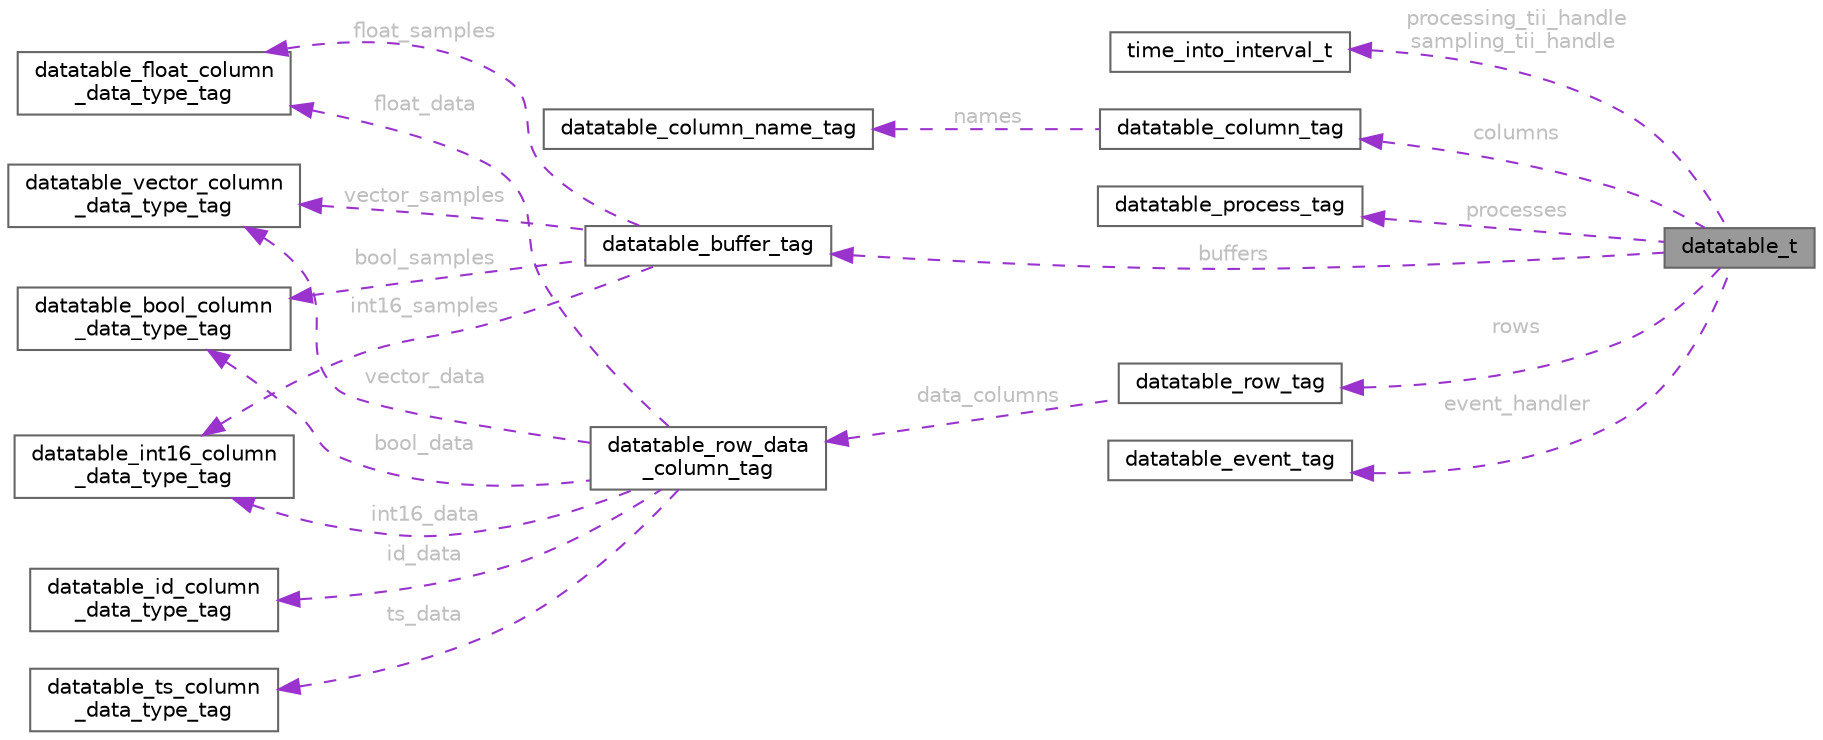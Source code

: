 digraph "datatable_t"
{
 // LATEX_PDF_SIZE
  bgcolor="transparent";
  edge [fontname=Helvetica,fontsize=10,labelfontname=Helvetica,labelfontsize=10];
  node [fontname=Helvetica,fontsize=10,shape=box,height=0.2,width=0.4];
  rankdir="LR";
  Node1 [id="Node000001",label="datatable_t",height=0.2,width=0.4,color="gray40", fillcolor="grey60", style="filled", fontcolor="black",tooltip="Data-table state object structure definition. Do not modify these fields once the data-table handle i..."];
  Node2 -> Node1 [id="edge1_Node000001_Node000002",dir="back",color="darkorchid3",style="dashed",tooltip=" ",label=" processing_tii_handle\nsampling_tii_handle",fontcolor="grey" ];
  Node2 [id="Node000002",label="time_into_interval_t",height=0.2,width=0.4,color="gray40", fillcolor="white", style="filled",URL="$structtime__into__interval__t.html",tooltip="Time-into-interval structure."];
  Node3 -> Node1 [id="edge2_Node000001_Node000003",dir="back",color="darkorchid3",style="dashed",tooltip=" ",label=" columns",fontcolor="grey" ];
  Node3 [id="Node000003",label="datatable_column_tag",height=0.2,width=0.4,color="gray40", fillcolor="white", style="filled",URL="$structdatatable__column__tag.html",tooltip="Data-table column structure. The data-table record identifier and timestamp columns are created by de..."];
  Node4 -> Node3 [id="edge3_Node000003_Node000004",dir="back",color="darkorchid3",style="dashed",tooltip=" ",label=" names",fontcolor="grey" ];
  Node4 [id="Node000004",label="datatable_column_name_tag",height=0.2,width=0.4,color="gray40", fillcolor="white", style="filled",URL="$structdatatable__column__name__tag.html",tooltip="Data-table column name structure."];
  Node5 -> Node1 [id="edge4_Node000001_Node000005",dir="back",color="darkorchid3",style="dashed",tooltip=" ",label=" processes",fontcolor="grey" ];
  Node5 [id="Node000005",label="datatable_process_tag",height=0.2,width=0.4,color="gray40", fillcolor="white", style="filled",URL="$structdatatable__process__tag.html",tooltip="Data-table process structure."];
  Node6 -> Node1 [id="edge5_Node000001_Node000006",dir="back",color="darkorchid3",style="dashed",tooltip=" ",label=" buffers",fontcolor="grey" ];
  Node6 [id="Node000006",label="datatable_buffer_tag",height=0.2,width=0.4,color="gray40", fillcolor="white", style="filled",URL="$uniondatatable__buffer__tag.html",tooltip="Data-table buffer union structure."];
  Node7 -> Node6 [id="edge6_Node000006_Node000007",dir="back",color="darkorchid3",style="dashed",tooltip=" ",label=" vector_samples",fontcolor="grey" ];
  Node7 [id="Node000007",label="datatable_vector_column\l_data_type_tag",height=0.2,width=0.4,color="gray40", fillcolor="white", style="filled",URL="$structdatatable__vector__column__data__type__tag.html",tooltip="Data-table vector data-type column structure."];
  Node8 -> Node6 [id="edge7_Node000006_Node000008",dir="back",color="darkorchid3",style="dashed",tooltip=" ",label=" bool_samples",fontcolor="grey" ];
  Node8 [id="Node000008",label="datatable_bool_column\l_data_type_tag",height=0.2,width=0.4,color="gray40", fillcolor="white", style="filled",URL="$structdatatable__bool__column__data__type__tag.html",tooltip="Data-table bool data-type column structure."];
  Node9 -> Node6 [id="edge8_Node000006_Node000009",dir="back",color="darkorchid3",style="dashed",tooltip=" ",label=" float_samples",fontcolor="grey" ];
  Node9 [id="Node000009",label="datatable_float_column\l_data_type_tag",height=0.2,width=0.4,color="gray40", fillcolor="white", style="filled",URL="$structdatatable__float__column__data__type__tag.html",tooltip="Data-table float data-type column structure."];
  Node10 -> Node6 [id="edge9_Node000006_Node000010",dir="back",color="darkorchid3",style="dashed",tooltip=" ",label=" int16_samples",fontcolor="grey" ];
  Node10 [id="Node000010",label="datatable_int16_column\l_data_type_tag",height=0.2,width=0.4,color="gray40", fillcolor="white", style="filled",URL="$structdatatable__int16__column__data__type__tag.html",tooltip="Data-table int16 data-type column structure."];
  Node11 -> Node1 [id="edge10_Node000001_Node000011",dir="back",color="darkorchid3",style="dashed",tooltip=" ",label=" rows",fontcolor="grey" ];
  Node11 [id="Node000011",label="datatable_row_tag",height=0.2,width=0.4,color="gray40", fillcolor="white", style="filled",URL="$structdatatable__row__tag.html",tooltip="Data-table row structure. This structure is a data model that represents data storage of record by da..."];
  Node12 -> Node11 [id="edge11_Node000011_Node000012",dir="back",color="darkorchid3",style="dashed",tooltip=" ",label=" data_columns",fontcolor="grey" ];
  Node12 [id="Node000012",label="datatable_row_data\l_column_tag",height=0.2,width=0.4,color="gray40", fillcolor="white", style="filled",URL="$uniondatatable__row__data__column__tag.html",tooltip="Data-table row data column structure. This structure is a data model that represents data storage of ..."];
  Node13 -> Node12 [id="edge12_Node000012_Node000013",dir="back",color="darkorchid3",style="dashed",tooltip=" ",label=" id_data",fontcolor="grey" ];
  Node13 [id="Node000013",label="datatable_id_column\l_data_type_tag",height=0.2,width=0.4,color="gray40", fillcolor="white", style="filled",URL="$structdatatable__id__column__data__type__tag.html",tooltip="Data-table record identifier column data-type structure."];
  Node14 -> Node12 [id="edge13_Node000012_Node000014",dir="back",color="darkorchid3",style="dashed",tooltip=" ",label=" ts_data",fontcolor="grey" ];
  Node14 [id="Node000014",label="datatable_ts_column\l_data_type_tag",height=0.2,width=0.4,color="gray40", fillcolor="white", style="filled",URL="$structdatatable__ts__column__data__type__tag.html",tooltip="Data-table record timestamp (utc) column data-type structure."];
  Node7 -> Node12 [id="edge14_Node000012_Node000007",dir="back",color="darkorchid3",style="dashed",tooltip=" ",label=" vector_data",fontcolor="grey" ];
  Node8 -> Node12 [id="edge15_Node000012_Node000008",dir="back",color="darkorchid3",style="dashed",tooltip=" ",label=" bool_data",fontcolor="grey" ];
  Node9 -> Node12 [id="edge16_Node000012_Node000009",dir="back",color="darkorchid3",style="dashed",tooltip=" ",label=" float_data",fontcolor="grey" ];
  Node10 -> Node12 [id="edge17_Node000012_Node000010",dir="back",color="darkorchid3",style="dashed",tooltip=" ",label=" int16_data",fontcolor="grey" ];
  Node15 -> Node1 [id="edge18_Node000001_Node000015",dir="back",color="darkorchid3",style="dashed",tooltip=" ",label=" event_handler",fontcolor="grey" ];
  Node15 [id="Node000015",label="datatable_event_tag",height=0.2,width=0.4,color="gray40", fillcolor="white", style="filled",URL="$structdatatable__event__tag.html",tooltip="Data-table event structure."];
}
